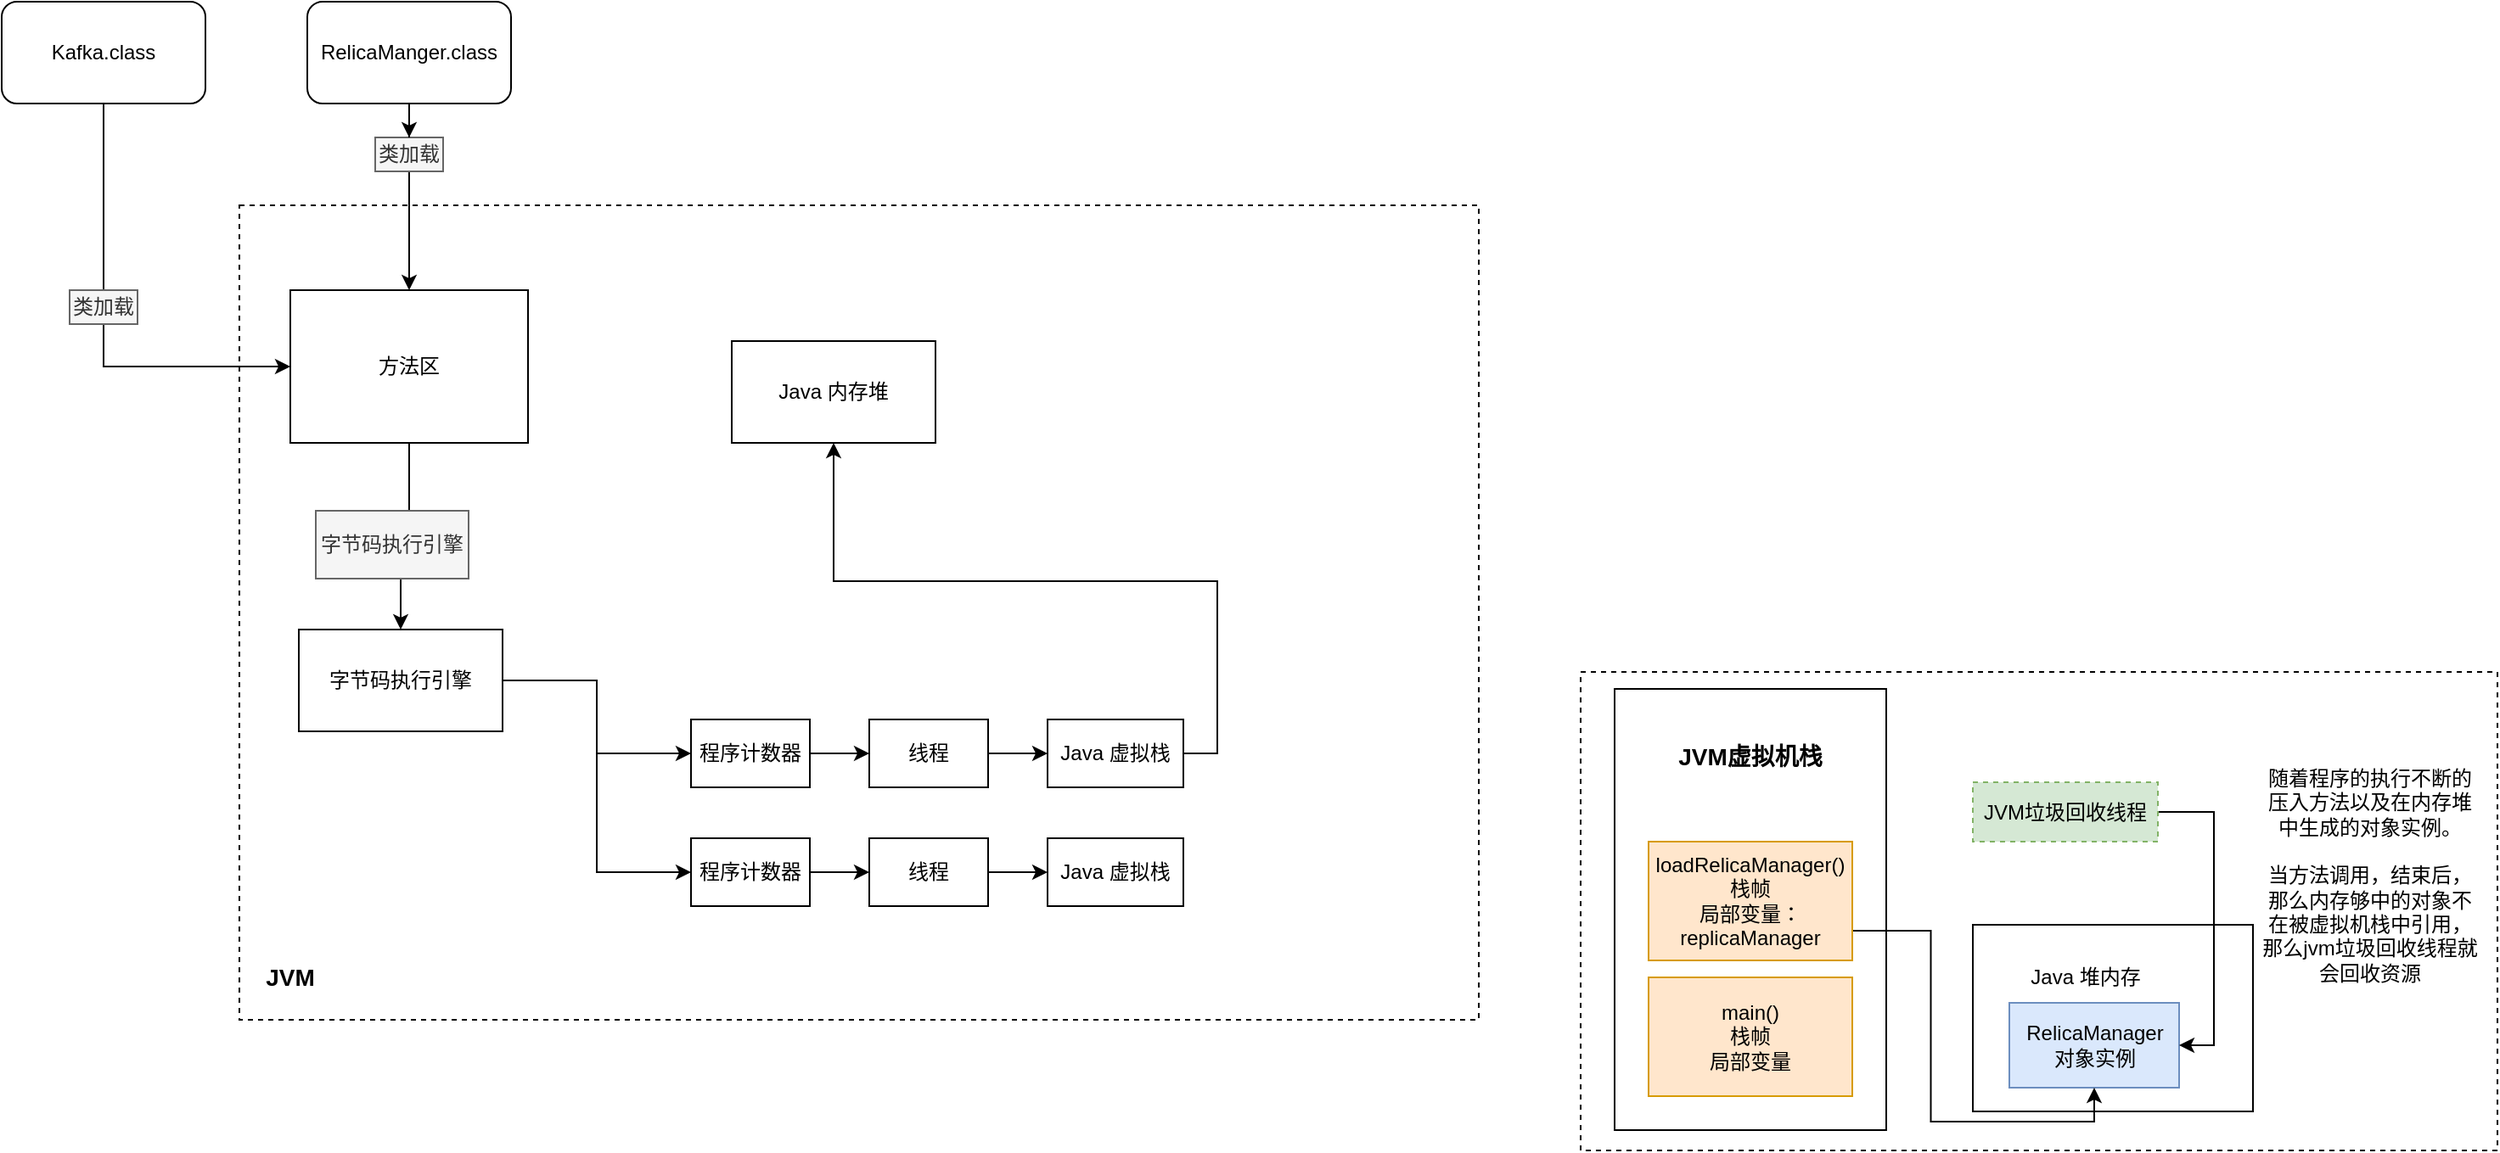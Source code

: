 <mxfile pages="1" version="11.2.8" type="github"><diagram id="nuV3YyBKfKA6NCvVvVBF" name="Page-1"><mxGraphModel dx="1422" dy="762" grid="1" gridSize="10" guides="1" tooltips="1" connect="1" arrows="1" fold="1" page="1" pageScale="1" pageWidth="827" pageHeight="1169" math="0" shadow="0"><root><mxCell id="0"/><mxCell id="1" parent="0"/><mxCell id="mIoYykTNzgDF6xmG_wsZ-37" value="" style="rounded=0;whiteSpace=wrap;html=1;dashed=1;" vertex="1" parent="1"><mxGeometry x="980" y="458" width="540" height="282" as="geometry"/></mxCell><mxCell id="mIoYykTNzgDF6xmG_wsZ-43" value="" style="group" vertex="1" connectable="0" parent="1"><mxGeometry x="1210" y="608" width="165" height="110" as="geometry"/></mxCell><mxCell id="mIoYykTNzgDF6xmG_wsZ-34" value="" style="rounded=0;whiteSpace=wrap;html=1;" vertex="1" parent="mIoYykTNzgDF6xmG_wsZ-43"><mxGeometry x="1" y="-1" width="165" height="110" as="geometry"/></mxCell><mxCell id="mIoYykTNzgDF6xmG_wsZ-35" value="Java 堆内存" style="text;html=1;strokeColor=none;fillColor=none;align=center;verticalAlign=middle;whiteSpace=wrap;rounded=0;" vertex="1" parent="mIoYykTNzgDF6xmG_wsZ-43"><mxGeometry x="30" y="20" width="75" height="20" as="geometry"/></mxCell><mxCell id="mIoYykTNzgDF6xmG_wsZ-36" value="RelicaManager&lt;br&gt;对象实例" style="text;html=1;strokeColor=#6c8ebf;fillColor=#dae8fc;align=center;verticalAlign=middle;whiteSpace=wrap;rounded=0;" vertex="1" parent="mIoYykTNzgDF6xmG_wsZ-43"><mxGeometry x="22.5" y="45" width="100" height="50" as="geometry"/></mxCell><mxCell id="mIoYykTNzgDF6xmG_wsZ-1" value="" style="rounded=0;whiteSpace=wrap;html=1;dashed=1;" vertex="1" parent="1"><mxGeometry x="190" y="183" width="730" height="480" as="geometry"/></mxCell><mxCell id="mIoYykTNzgDF6xmG_wsZ-2" value="&lt;b&gt;&lt;font style=&quot;font-size: 14px&quot;&gt;JVM&lt;/font&gt;&lt;/b&gt;" style="text;html=1;strokeColor=none;fillColor=none;align=center;verticalAlign=middle;whiteSpace=wrap;rounded=0;" vertex="1" parent="1"><mxGeometry x="195" y="623" width="50" height="30" as="geometry"/></mxCell><mxCell id="mIoYykTNzgDF6xmG_wsZ-22" style="edgeStyle=orthogonalEdgeStyle;rounded=0;orthogonalLoop=1;jettySize=auto;html=1;exitX=0.5;exitY=1;exitDx=0;exitDy=0;entryX=0.5;entryY=0;entryDx=0;entryDy=0;" edge="1" parent="1" source="mIoYykTNzgDF6xmG_wsZ-3" target="mIoYykTNzgDF6xmG_wsZ-4"><mxGeometry relative="1" as="geometry"/></mxCell><mxCell id="mIoYykTNzgDF6xmG_wsZ-3" value="方法区" style="rounded=0;whiteSpace=wrap;html=1;" vertex="1" parent="1"><mxGeometry x="220" y="233" width="140" height="90" as="geometry"/></mxCell><mxCell id="mIoYykTNzgDF6xmG_wsZ-23" style="edgeStyle=orthogonalEdgeStyle;rounded=0;orthogonalLoop=1;jettySize=auto;html=1;exitX=1;exitY=0.5;exitDx=0;exitDy=0;entryX=0;entryY=0.5;entryDx=0;entryDy=0;" edge="1" parent="1" source="mIoYykTNzgDF6xmG_wsZ-4" target="mIoYykTNzgDF6xmG_wsZ-5"><mxGeometry relative="1" as="geometry"/></mxCell><mxCell id="mIoYykTNzgDF6xmG_wsZ-24" style="edgeStyle=orthogonalEdgeStyle;rounded=0;orthogonalLoop=1;jettySize=auto;html=1;exitX=1;exitY=0.5;exitDx=0;exitDy=0;entryX=0;entryY=0.5;entryDx=0;entryDy=0;" edge="1" parent="1" source="mIoYykTNzgDF6xmG_wsZ-4" target="mIoYykTNzgDF6xmG_wsZ-6"><mxGeometry relative="1" as="geometry"/></mxCell><mxCell id="mIoYykTNzgDF6xmG_wsZ-4" value="字节码执行引擎" style="rounded=0;whiteSpace=wrap;html=1;" vertex="1" parent="1"><mxGeometry x="225" y="433" width="120" height="60" as="geometry"/></mxCell><mxCell id="mIoYykTNzgDF6xmG_wsZ-25" style="edgeStyle=orthogonalEdgeStyle;rounded=0;orthogonalLoop=1;jettySize=auto;html=1;exitX=1;exitY=0.5;exitDx=0;exitDy=0;entryX=0;entryY=0.5;entryDx=0;entryDy=0;" edge="1" parent="1" source="mIoYykTNzgDF6xmG_wsZ-5" target="mIoYykTNzgDF6xmG_wsZ-7"><mxGeometry relative="1" as="geometry"/></mxCell><mxCell id="mIoYykTNzgDF6xmG_wsZ-5" value="程序计数器" style="rounded=0;whiteSpace=wrap;html=1;" vertex="1" parent="1"><mxGeometry x="456" y="486" width="70" height="40" as="geometry"/></mxCell><mxCell id="mIoYykTNzgDF6xmG_wsZ-27" style="edgeStyle=orthogonalEdgeStyle;rounded=0;orthogonalLoop=1;jettySize=auto;html=1;exitX=1;exitY=0.5;exitDx=0;exitDy=0;entryX=0;entryY=0.5;entryDx=0;entryDy=0;" edge="1" parent="1" source="mIoYykTNzgDF6xmG_wsZ-6" target="mIoYykTNzgDF6xmG_wsZ-9"><mxGeometry relative="1" as="geometry"/></mxCell><mxCell id="mIoYykTNzgDF6xmG_wsZ-6" value="程序计数器" style="rounded=0;whiteSpace=wrap;html=1;" vertex="1" parent="1"><mxGeometry x="456" y="556" width="70" height="40" as="geometry"/></mxCell><mxCell id="mIoYykTNzgDF6xmG_wsZ-26" style="edgeStyle=orthogonalEdgeStyle;rounded=0;orthogonalLoop=1;jettySize=auto;html=1;exitX=1;exitY=0.5;exitDx=0;exitDy=0;entryX=0;entryY=0.5;entryDx=0;entryDy=0;" edge="1" parent="1" source="mIoYykTNzgDF6xmG_wsZ-7" target="mIoYykTNzgDF6xmG_wsZ-8"><mxGeometry relative="1" as="geometry"/></mxCell><mxCell id="mIoYykTNzgDF6xmG_wsZ-7" value="线程" style="rounded=0;whiteSpace=wrap;html=1;" vertex="1" parent="1"><mxGeometry x="561" y="486" width="70" height="40" as="geometry"/></mxCell><mxCell id="mIoYykTNzgDF6xmG_wsZ-29" style="edgeStyle=orthogonalEdgeStyle;rounded=0;orthogonalLoop=1;jettySize=auto;html=1;exitX=1;exitY=0.5;exitDx=0;exitDy=0;entryX=0.5;entryY=1;entryDx=0;entryDy=0;" edge="1" parent="1" source="mIoYykTNzgDF6xmG_wsZ-8" target="mIoYykTNzgDF6xmG_wsZ-11"><mxGeometry relative="1" as="geometry"/></mxCell><mxCell id="mIoYykTNzgDF6xmG_wsZ-8" value="Java 虚拟栈" style="rounded=0;whiteSpace=wrap;html=1;" vertex="1" parent="1"><mxGeometry x="666" y="486" width="80" height="40" as="geometry"/></mxCell><mxCell id="mIoYykTNzgDF6xmG_wsZ-28" style="edgeStyle=orthogonalEdgeStyle;rounded=0;orthogonalLoop=1;jettySize=auto;html=1;exitX=1;exitY=0.5;exitDx=0;exitDy=0;entryX=0;entryY=0.5;entryDx=0;entryDy=0;" edge="1" parent="1" source="mIoYykTNzgDF6xmG_wsZ-9" target="mIoYykTNzgDF6xmG_wsZ-10"><mxGeometry relative="1" as="geometry"/></mxCell><mxCell id="mIoYykTNzgDF6xmG_wsZ-9" value="线程" style="rounded=0;whiteSpace=wrap;html=1;" vertex="1" parent="1"><mxGeometry x="561" y="556" width="70" height="40" as="geometry"/></mxCell><mxCell id="mIoYykTNzgDF6xmG_wsZ-10" value="Java 虚拟栈" style="rounded=0;whiteSpace=wrap;html=1;" vertex="1" parent="1"><mxGeometry x="666" y="556" width="80" height="40" as="geometry"/></mxCell><mxCell id="mIoYykTNzgDF6xmG_wsZ-11" value="Java 内存堆" style="rounded=0;whiteSpace=wrap;html=1;" vertex="1" parent="1"><mxGeometry x="480" y="263" width="120" height="60" as="geometry"/></mxCell><mxCell id="mIoYykTNzgDF6xmG_wsZ-14" style="edgeStyle=orthogonalEdgeStyle;rounded=0;orthogonalLoop=1;jettySize=auto;html=1;exitX=0.5;exitY=1;exitDx=0;exitDy=0;entryX=0;entryY=0.5;entryDx=0;entryDy=0;" edge="1" parent="1" source="mIoYykTNzgDF6xmG_wsZ-12" target="mIoYykTNzgDF6xmG_wsZ-3"><mxGeometry relative="1" as="geometry"/></mxCell><mxCell id="mIoYykTNzgDF6xmG_wsZ-12" value="Kafka.class" style="rounded=1;whiteSpace=wrap;html=1;" vertex="1" parent="1"><mxGeometry x="50" y="63" width="120" height="60" as="geometry"/></mxCell><mxCell id="mIoYykTNzgDF6xmG_wsZ-15" style="edgeStyle=orthogonalEdgeStyle;rounded=0;orthogonalLoop=1;jettySize=auto;html=1;exitX=0.5;exitY=1;exitDx=0;exitDy=0;" edge="1" parent="1" source="mIoYykTNzgDF6xmG_wsZ-18" target="mIoYykTNzgDF6xmG_wsZ-3"><mxGeometry relative="1" as="geometry"/></mxCell><mxCell id="mIoYykTNzgDF6xmG_wsZ-13" value="RelicaManger.class" style="rounded=1;whiteSpace=wrap;html=1;" vertex="1" parent="1"><mxGeometry x="230" y="63" width="120" height="60" as="geometry"/></mxCell><mxCell id="mIoYykTNzgDF6xmG_wsZ-17" value="类加载" style="text;html=1;align=center;verticalAlign=middle;whiteSpace=wrap;rounded=0;fillColor=#f5f5f5;strokeColor=#666666;fontColor=#333333;" vertex="1" parent="1"><mxGeometry x="90" y="233" width="40" height="20" as="geometry"/></mxCell><mxCell id="mIoYykTNzgDF6xmG_wsZ-18" value="类加载" style="text;html=1;align=center;verticalAlign=middle;whiteSpace=wrap;rounded=0;fillColor=#f5f5f5;strokeColor=#666666;fontColor=#333333;" vertex="1" parent="1"><mxGeometry x="270" y="143" width="40" height="20" as="geometry"/></mxCell><mxCell id="mIoYykTNzgDF6xmG_wsZ-20" style="edgeStyle=orthogonalEdgeStyle;rounded=0;orthogonalLoop=1;jettySize=auto;html=1;exitX=0.5;exitY=1;exitDx=0;exitDy=0;" edge="1" parent="1" source="mIoYykTNzgDF6xmG_wsZ-13" target="mIoYykTNzgDF6xmG_wsZ-18"><mxGeometry relative="1" as="geometry"><mxPoint x="290" y="123" as="sourcePoint"/><mxPoint x="290" y="233" as="targetPoint"/></mxGeometry></mxCell><mxCell id="mIoYykTNzgDF6xmG_wsZ-21" value="字节码执行引擎" style="text;html=1;strokeColor=#666666;fillColor=#f5f5f5;align=center;verticalAlign=middle;whiteSpace=wrap;rounded=0;fontColor=#333333;" vertex="1" parent="1"><mxGeometry x="235" y="363" width="90" height="40" as="geometry"/></mxCell><mxCell id="mIoYykTNzgDF6xmG_wsZ-31" value="" style="rounded=0;whiteSpace=wrap;html=1;" vertex="1" parent="1"><mxGeometry x="1000" y="468" width="160" height="260" as="geometry"/></mxCell><mxCell id="mIoYykTNzgDF6xmG_wsZ-39" style="edgeStyle=orthogonalEdgeStyle;rounded=0;orthogonalLoop=1;jettySize=auto;html=1;exitX=1;exitY=0.75;exitDx=0;exitDy=0;entryX=0.5;entryY=1;entryDx=0;entryDy=0;" edge="1" parent="1" source="mIoYykTNzgDF6xmG_wsZ-32" target="mIoYykTNzgDF6xmG_wsZ-36"><mxGeometry relative="1" as="geometry"/></mxCell><mxCell id="mIoYykTNzgDF6xmG_wsZ-32" value="loadRelicaManager()&lt;br&gt;栈帧&lt;br&gt;局部变量：replicaManager" style="text;html=1;strokeColor=#d79b00;fillColor=#ffe6cc;align=center;verticalAlign=middle;whiteSpace=wrap;rounded=0;" vertex="1" parent="1"><mxGeometry x="1020" y="558" width="120" height="70" as="geometry"/></mxCell><mxCell id="mIoYykTNzgDF6xmG_wsZ-33" value="main()&lt;br&gt;栈帧&lt;br&gt;局部变量" style="text;html=1;strokeColor=#d79b00;fillColor=#ffe6cc;align=center;verticalAlign=middle;whiteSpace=wrap;rounded=0;" vertex="1" parent="1"><mxGeometry x="1020" y="638" width="120" height="70" as="geometry"/></mxCell><mxCell id="mIoYykTNzgDF6xmG_wsZ-46" style="edgeStyle=orthogonalEdgeStyle;rounded=0;orthogonalLoop=1;jettySize=auto;html=1;entryX=1;entryY=0.5;entryDx=0;entryDy=0;" edge="1" parent="1" source="mIoYykTNzgDF6xmG_wsZ-44" target="mIoYykTNzgDF6xmG_wsZ-36"><mxGeometry relative="1" as="geometry"><Array as="points"><mxPoint x="1353" y="541"/><mxPoint x="1353" y="678"/></Array></mxGeometry></mxCell><mxCell id="mIoYykTNzgDF6xmG_wsZ-44" value="JVM垃圾回收线程" style="text;html=1;strokeColor=#82b366;fillColor=#d5e8d4;align=center;verticalAlign=middle;whiteSpace=wrap;rounded=0;dashed=1;" vertex="1" parent="1"><mxGeometry x="1211" y="523" width="109" height="35" as="geometry"/></mxCell><mxCell id="mIoYykTNzgDF6xmG_wsZ-49" value="随着程序的执行不断的压入方法以及在内存堆中生成的对象实例。&lt;br&gt;&lt;br&gt;当方法调用，结束后，那么内存够中的对象不在被虚拟机栈中引用，那么jvm垃圾回收线程就会回收资源" style="text;html=1;strokeColor=none;fillColor=none;align=center;verticalAlign=middle;whiteSpace=wrap;rounded=0;dashed=1;" vertex="1" parent="1"><mxGeometry x="1380" y="488" width="130" height="180" as="geometry"/></mxCell><mxCell id="mIoYykTNzgDF6xmG_wsZ-52" value="&lt;b&gt;&lt;font style=&quot;font-size: 14px&quot;&gt;JVM虚拟机栈&lt;/font&gt;&lt;/b&gt;" style="text;html=1;strokeColor=none;fillColor=none;align=center;verticalAlign=middle;whiteSpace=wrap;rounded=0;dashed=1;" vertex="1" parent="1"><mxGeometry x="1035" y="490.5" width="90" height="35" as="geometry"/></mxCell></root></mxGraphModel></diagram></mxfile>